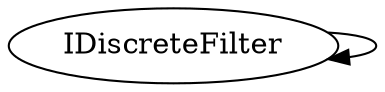 /* Created by mdot for Matlab */
digraph m2html {
  IDiscreteFilter -> IDiscreteFilter;

  IDiscreteFilter [URL="IDiscreteFilter.html"];
}